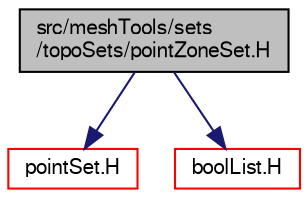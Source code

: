 digraph "src/meshTools/sets/topoSets/pointZoneSet.H"
{
  bgcolor="transparent";
  edge [fontname="FreeSans",fontsize="10",labelfontname="FreeSans",labelfontsize="10"];
  node [fontname="FreeSans",fontsize="10",shape=record];
  Node0 [label="src/meshTools/sets\l/topoSets/pointZoneSet.H",height=0.2,width=0.4,color="black", fillcolor="grey75", style="filled", fontcolor="black"];
  Node0 -> Node1 [color="midnightblue",fontsize="10",style="solid",fontname="FreeSans"];
  Node1 [label="pointSet.H",height=0.2,width=0.4,color="red",URL="$a08141.html"];
  Node0 -> Node121 [color="midnightblue",fontsize="10",style="solid",fontname="FreeSans"];
  Node121 [label="boolList.H",height=0.2,width=0.4,color="red",URL="$a12152.html"];
}
